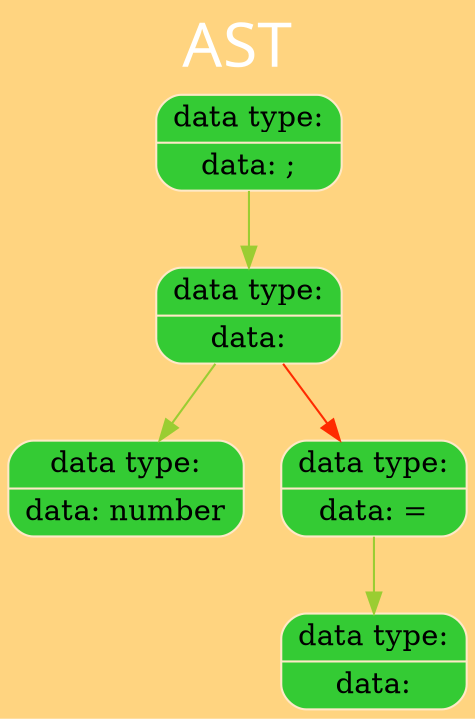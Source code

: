 digraph G
{
charset="latin1";
label="AST";
labelloc="t";
fontsize=30
fontname="Verdana";
fontcolor="#FFFFFF"

rankdir=TB;size="200,300";bgcolor="#ffd480";
 node_0x5040000001d0 [shape=record,style="rounded,filled",fillcolor="#34cb34",color="#FFE9C7",label=" { { data type: } | { data: ; } } " ]; node_0x5040000001d0 -> node_0x504000000150 [color = "#9ACD32", arrowsize = 1] ;
 node_0x504000000150 [shape=record,style="rounded,filled",fillcolor="#34cb34",color="#FFE9C7",label=" { { data type: } | { data:  } } " ]; node_0x504000000150 -> node_0x5040000000d0 [color = "#9ACD32", arrowsize = 1] ;
 node_0x5040000000d0 [shape=record,style="rounded,filled",fillcolor="#34cb34",color="#FFE9C7",label=" { { data type: } | { data: number } } " ]; node_0x504000000150 -> node_0x504000000190 [color = "#FF2B00", arrowsize = 1] ;
 node_0x504000000190 [shape=record,style="rounded,filled",fillcolor="#34cb34",color="#FFE9C7",label=" { { data type: } | { data: = } } " ]; node_0x504000000190 -> node_0x504000000110 [color = "#9ACD32", arrowsize = 1] ;
 node_0x504000000110 [shape=record,style="rounded,filled",fillcolor="#34cb34",color="#FFE9C7",label=" { { data type: } | { data:  } } " ]; 
}
